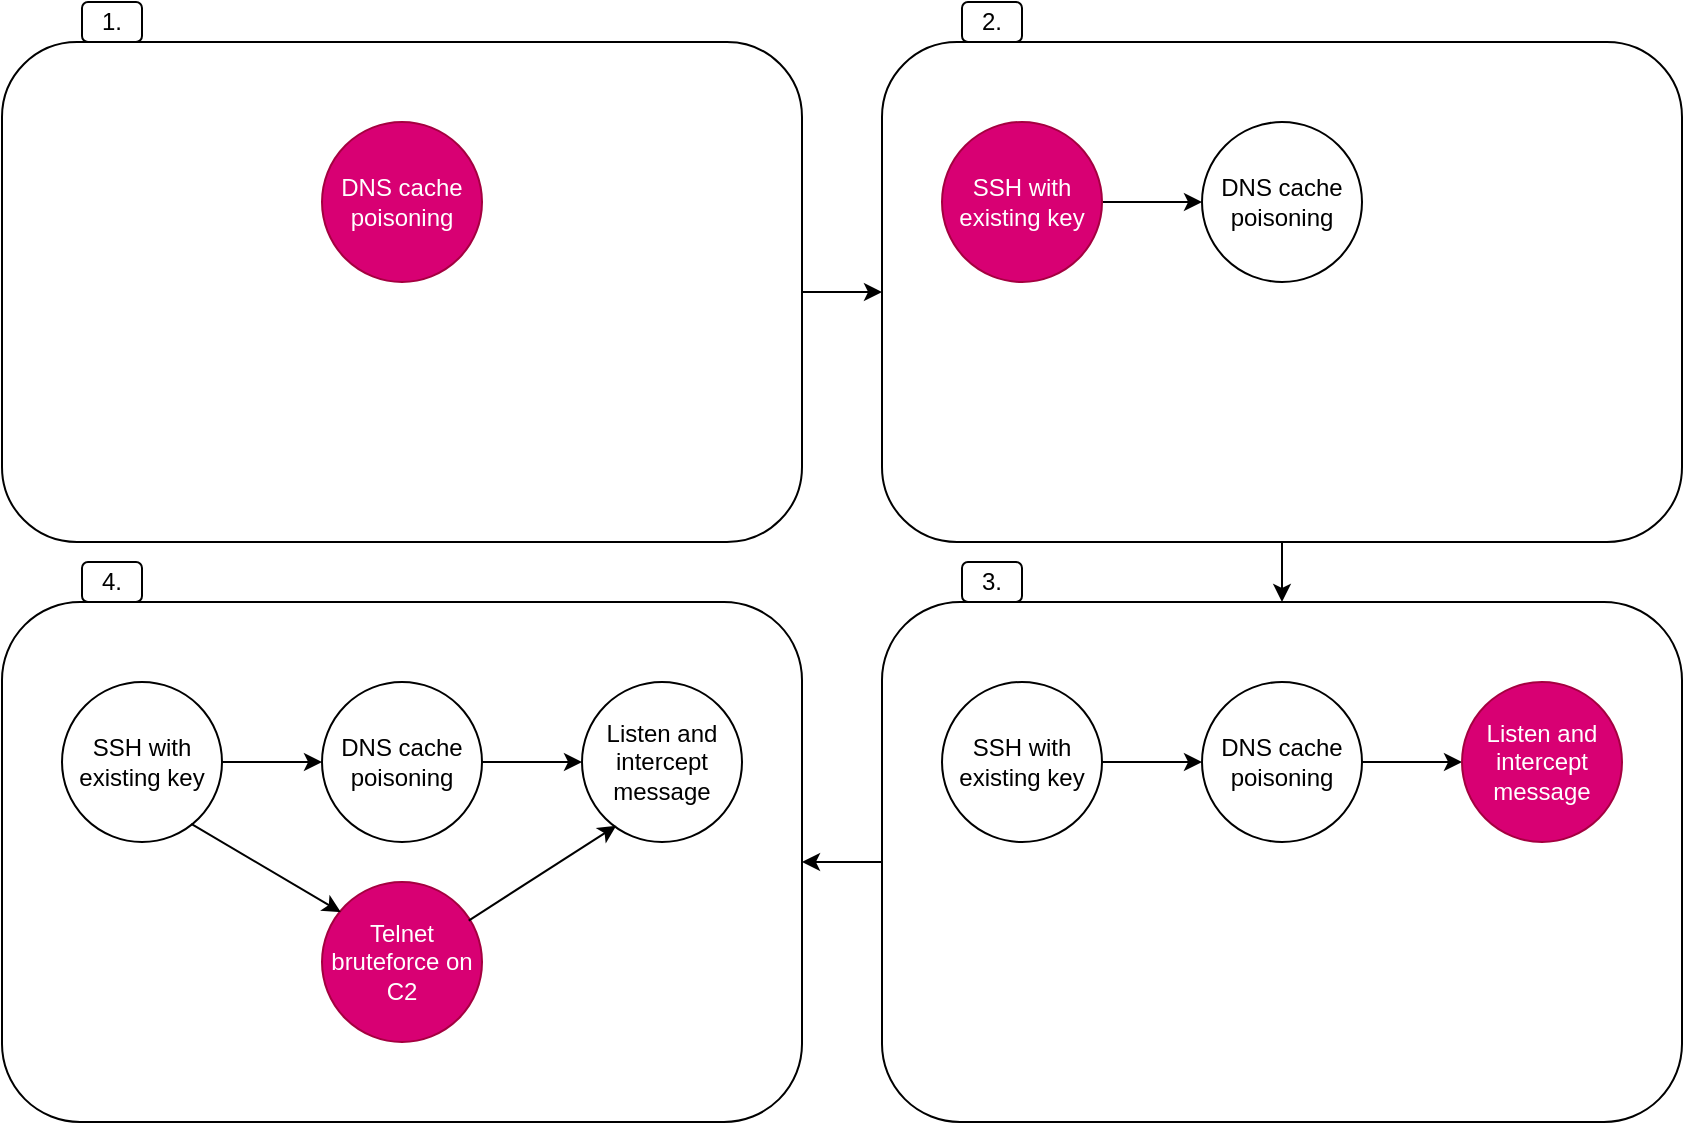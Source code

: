 <mxfile version="27.0.5">
  <diagram name="Page-1" id="oNwOHs38qYHQ-QEW0pWb">
    <mxGraphModel dx="3283" dy="2122" grid="1" gridSize="10" guides="1" tooltips="1" connect="1" arrows="1" fold="1" page="1" pageScale="1" pageWidth="850" pageHeight="1100" math="0" shadow="0">
      <root>
        <mxCell id="0" />
        <mxCell id="1" parent="0" />
        <mxCell id="mmpQ6fSCnd_DkE4tolCc-57" value="" style="group" vertex="1" connectable="0" parent="1">
          <mxGeometry x="-1360" y="-680" width="400" height="250" as="geometry" />
        </mxCell>
        <mxCell id="mmpQ6fSCnd_DkE4tolCc-2" value="" style="rounded=1;whiteSpace=wrap;html=1;fillColor=none;container=0;" vertex="1" parent="mmpQ6fSCnd_DkE4tolCc-57">
          <mxGeometry width="400" height="250" as="geometry" />
        </mxCell>
        <mxCell id="mmpQ6fSCnd_DkE4tolCc-9" value="DNS cache poisoning" style="ellipse;whiteSpace=wrap;html=1;aspect=fixed;fillColor=#d80073;fontColor=#ffffff;strokeColor=#A50040;container=0;" vertex="1" parent="mmpQ6fSCnd_DkE4tolCc-57">
          <mxGeometry x="160.003" y="40" width="80" height="80" as="geometry" />
        </mxCell>
        <mxCell id="mmpQ6fSCnd_DkE4tolCc-58" value="" style="group" vertex="1" connectable="0" parent="1">
          <mxGeometry x="-920" y="-400" width="400" height="260" as="geometry" />
        </mxCell>
        <mxCell id="mmpQ6fSCnd_DkE4tolCc-36" value="" style="rounded=1;whiteSpace=wrap;html=1;fillColor=none;container=0;" vertex="1" parent="mmpQ6fSCnd_DkE4tolCc-58">
          <mxGeometry width="400" height="260" as="geometry" />
        </mxCell>
        <mxCell id="mmpQ6fSCnd_DkE4tolCc-43" style="edgeStyle=orthogonalEdgeStyle;rounded=0;orthogonalLoop=1;jettySize=auto;html=1;entryX=0;entryY=0.5;entryDx=0;entryDy=0;" edge="1" parent="mmpQ6fSCnd_DkE4tolCc-58" source="mmpQ6fSCnd_DkE4tolCc-37" target="mmpQ6fSCnd_DkE4tolCc-42">
          <mxGeometry relative="1" as="geometry" />
        </mxCell>
        <mxCell id="mmpQ6fSCnd_DkE4tolCc-37" value="DNS cache poisoning" style="ellipse;whiteSpace=wrap;html=1;aspect=fixed;container=0;" vertex="1" parent="mmpQ6fSCnd_DkE4tolCc-58">
          <mxGeometry x="160.003" y="39.997" width="80" height="80" as="geometry" />
        </mxCell>
        <mxCell id="mmpQ6fSCnd_DkE4tolCc-38" style="edgeStyle=orthogonalEdgeStyle;rounded=0;orthogonalLoop=1;jettySize=auto;html=1;entryX=0;entryY=0.5;entryDx=0;entryDy=0;" edge="1" parent="mmpQ6fSCnd_DkE4tolCc-58" source="mmpQ6fSCnd_DkE4tolCc-39" target="mmpQ6fSCnd_DkE4tolCc-37">
          <mxGeometry relative="1" as="geometry" />
        </mxCell>
        <mxCell id="mmpQ6fSCnd_DkE4tolCc-39" value="SSH with existing key" style="ellipse;whiteSpace=wrap;html=1;aspect=fixed;container=0;" vertex="1" parent="mmpQ6fSCnd_DkE4tolCc-58">
          <mxGeometry x="30.003" y="39.997" width="80" height="80" as="geometry" />
        </mxCell>
        <mxCell id="mmpQ6fSCnd_DkE4tolCc-42" value="Listen and intercept message" style="ellipse;whiteSpace=wrap;html=1;aspect=fixed;container=0;fillColor=#d80073;fontColor=#ffffff;strokeColor=#A50040;" vertex="1" parent="mmpQ6fSCnd_DkE4tolCc-58">
          <mxGeometry x="290.003" y="39.997" width="80" height="80" as="geometry" />
        </mxCell>
        <mxCell id="mmpQ6fSCnd_DkE4tolCc-59" value="" style="group" vertex="1" connectable="0" parent="1">
          <mxGeometry x="-920" y="-680" width="400" height="250" as="geometry" />
        </mxCell>
        <mxCell id="mmpQ6fSCnd_DkE4tolCc-31" value="" style="rounded=1;whiteSpace=wrap;html=1;fillColor=none;container=0;" vertex="1" parent="mmpQ6fSCnd_DkE4tolCc-59">
          <mxGeometry width="400" height="250" as="geometry" />
        </mxCell>
        <mxCell id="mmpQ6fSCnd_DkE4tolCc-32" value="DNS cache poisoning" style="ellipse;whiteSpace=wrap;html=1;aspect=fixed;container=0;" vertex="1" parent="mmpQ6fSCnd_DkE4tolCc-59">
          <mxGeometry x="160.003" y="40" width="80" height="80" as="geometry" />
        </mxCell>
        <mxCell id="mmpQ6fSCnd_DkE4tolCc-34" style="edgeStyle=orthogonalEdgeStyle;rounded=0;orthogonalLoop=1;jettySize=auto;html=1;entryX=0;entryY=0.5;entryDx=0;entryDy=0;" edge="1" parent="mmpQ6fSCnd_DkE4tolCc-59" source="mmpQ6fSCnd_DkE4tolCc-33" target="mmpQ6fSCnd_DkE4tolCc-32">
          <mxGeometry relative="1" as="geometry" />
        </mxCell>
        <mxCell id="mmpQ6fSCnd_DkE4tolCc-33" value="SSH with existing key" style="ellipse;whiteSpace=wrap;html=1;aspect=fixed;fillColor=#d80073;fontColor=#ffffff;strokeColor=#A50040;container=0;" vertex="1" parent="mmpQ6fSCnd_DkE4tolCc-59">
          <mxGeometry x="30.003" y="40" width="80" height="80" as="geometry" />
        </mxCell>
        <mxCell id="mmpQ6fSCnd_DkE4tolCc-60" style="edgeStyle=orthogonalEdgeStyle;rounded=0;orthogonalLoop=1;jettySize=auto;html=1;entryX=0;entryY=0.5;entryDx=0;entryDy=0;" edge="1" parent="1" source="mmpQ6fSCnd_DkE4tolCc-2" target="mmpQ6fSCnd_DkE4tolCc-31">
          <mxGeometry relative="1" as="geometry" />
        </mxCell>
        <mxCell id="mmpQ6fSCnd_DkE4tolCc-61" style="edgeStyle=orthogonalEdgeStyle;rounded=0;orthogonalLoop=1;jettySize=auto;html=1;entryX=0.5;entryY=0;entryDx=0;entryDy=0;" edge="1" parent="1" source="mmpQ6fSCnd_DkE4tolCc-31" target="mmpQ6fSCnd_DkE4tolCc-36">
          <mxGeometry relative="1" as="geometry" />
        </mxCell>
        <mxCell id="mmpQ6fSCnd_DkE4tolCc-63" value="" style="group" vertex="1" connectable="0" parent="1">
          <mxGeometry x="-1360" y="-400" width="400" height="260" as="geometry" />
        </mxCell>
        <mxCell id="mmpQ6fSCnd_DkE4tolCc-45" value="" style="rounded=1;whiteSpace=wrap;html=1;fillColor=none;container=0;" vertex="1" parent="mmpQ6fSCnd_DkE4tolCc-63">
          <mxGeometry width="400" height="260" as="geometry" />
        </mxCell>
        <mxCell id="mmpQ6fSCnd_DkE4tolCc-46" style="edgeStyle=orthogonalEdgeStyle;rounded=0;orthogonalLoop=1;jettySize=auto;html=1;entryX=0;entryY=0.5;entryDx=0;entryDy=0;" edge="1" parent="mmpQ6fSCnd_DkE4tolCc-63" source="mmpQ6fSCnd_DkE4tolCc-47" target="mmpQ6fSCnd_DkE4tolCc-50">
          <mxGeometry relative="1" as="geometry" />
        </mxCell>
        <mxCell id="mmpQ6fSCnd_DkE4tolCc-47" value="DNS cache poisoning" style="ellipse;whiteSpace=wrap;html=1;aspect=fixed;container=0;" vertex="1" parent="mmpQ6fSCnd_DkE4tolCc-63">
          <mxGeometry x="160.003" y="40" width="80" height="80" as="geometry" />
        </mxCell>
        <mxCell id="mmpQ6fSCnd_DkE4tolCc-48" style="edgeStyle=orthogonalEdgeStyle;rounded=0;orthogonalLoop=1;jettySize=auto;html=1;entryX=0;entryY=0.5;entryDx=0;entryDy=0;" edge="1" parent="mmpQ6fSCnd_DkE4tolCc-63" source="mmpQ6fSCnd_DkE4tolCc-49" target="mmpQ6fSCnd_DkE4tolCc-47">
          <mxGeometry relative="1" as="geometry" />
        </mxCell>
        <mxCell id="mmpQ6fSCnd_DkE4tolCc-49" value="SSH with existing key" style="ellipse;whiteSpace=wrap;html=1;aspect=fixed;container=0;" vertex="1" parent="mmpQ6fSCnd_DkE4tolCc-63">
          <mxGeometry x="30.003" y="40" width="80" height="80" as="geometry" />
        </mxCell>
        <mxCell id="mmpQ6fSCnd_DkE4tolCc-50" value="Listen and intercept message" style="ellipse;whiteSpace=wrap;html=1;aspect=fixed;container=0;" vertex="1" parent="mmpQ6fSCnd_DkE4tolCc-63">
          <mxGeometry x="290.003" y="40" width="80" height="80" as="geometry" />
        </mxCell>
        <mxCell id="mmpQ6fSCnd_DkE4tolCc-51" value="Telnet bruteforce on C2" style="ellipse;whiteSpace=wrap;html=1;aspect=fixed;container=0;fillColor=#d80073;fontColor=#ffffff;strokeColor=#A50040;" vertex="1" parent="mmpQ6fSCnd_DkE4tolCc-63">
          <mxGeometry x="160.003" y="140" width="80" height="80" as="geometry" />
        </mxCell>
        <mxCell id="mmpQ6fSCnd_DkE4tolCc-53" value="" style="endArrow=classic;html=1;rounded=0;exitX=0.808;exitY=0.887;exitDx=0;exitDy=0;exitPerimeter=0;entryX=0.117;entryY=0.188;entryDx=0;entryDy=0;entryPerimeter=0;" edge="1" parent="mmpQ6fSCnd_DkE4tolCc-63" source="mmpQ6fSCnd_DkE4tolCc-49" target="mmpQ6fSCnd_DkE4tolCc-51">
          <mxGeometry width="50" height="50" relative="1" as="geometry">
            <mxPoint x="50" y="220" as="sourcePoint" />
            <mxPoint x="100" y="170" as="targetPoint" />
          </mxGeometry>
        </mxCell>
        <mxCell id="mmpQ6fSCnd_DkE4tolCc-54" value="" style="endArrow=classic;html=1;rounded=0;exitX=0.917;exitY=0.241;exitDx=0;exitDy=0;exitPerimeter=0;entryX=0.214;entryY=0.898;entryDx=0;entryDy=0;entryPerimeter=0;" edge="1" parent="mmpQ6fSCnd_DkE4tolCc-63" source="mmpQ6fSCnd_DkE4tolCc-51" target="mmpQ6fSCnd_DkE4tolCc-50">
          <mxGeometry width="50" height="50" relative="1" as="geometry">
            <mxPoint x="105" y="121" as="sourcePoint" />
            <mxPoint x="179" y="165" as="targetPoint" />
          </mxGeometry>
        </mxCell>
        <mxCell id="mmpQ6fSCnd_DkE4tolCc-64" style="edgeStyle=orthogonalEdgeStyle;rounded=0;orthogonalLoop=1;jettySize=auto;html=1;entryX=1;entryY=0.5;entryDx=0;entryDy=0;" edge="1" parent="1" source="mmpQ6fSCnd_DkE4tolCc-36" target="mmpQ6fSCnd_DkE4tolCc-45">
          <mxGeometry relative="1" as="geometry" />
        </mxCell>
        <mxCell id="mmpQ6fSCnd_DkE4tolCc-66" value="1." style="rounded=1;whiteSpace=wrap;html=1;" vertex="1" parent="1">
          <mxGeometry x="-1320" y="-700" width="30" height="20" as="geometry" />
        </mxCell>
        <mxCell id="mmpQ6fSCnd_DkE4tolCc-67" value="2." style="rounded=1;whiteSpace=wrap;html=1;" vertex="1" parent="1">
          <mxGeometry x="-880" y="-700" width="30" height="20" as="geometry" />
        </mxCell>
        <mxCell id="mmpQ6fSCnd_DkE4tolCc-68" value="3." style="rounded=1;whiteSpace=wrap;html=1;" vertex="1" parent="1">
          <mxGeometry x="-880" y="-420" width="30" height="20" as="geometry" />
        </mxCell>
        <mxCell id="mmpQ6fSCnd_DkE4tolCc-69" value="4." style="rounded=1;whiteSpace=wrap;html=1;" vertex="1" parent="1">
          <mxGeometry x="-1320" y="-420" width="30" height="20" as="geometry" />
        </mxCell>
      </root>
    </mxGraphModel>
  </diagram>
</mxfile>
